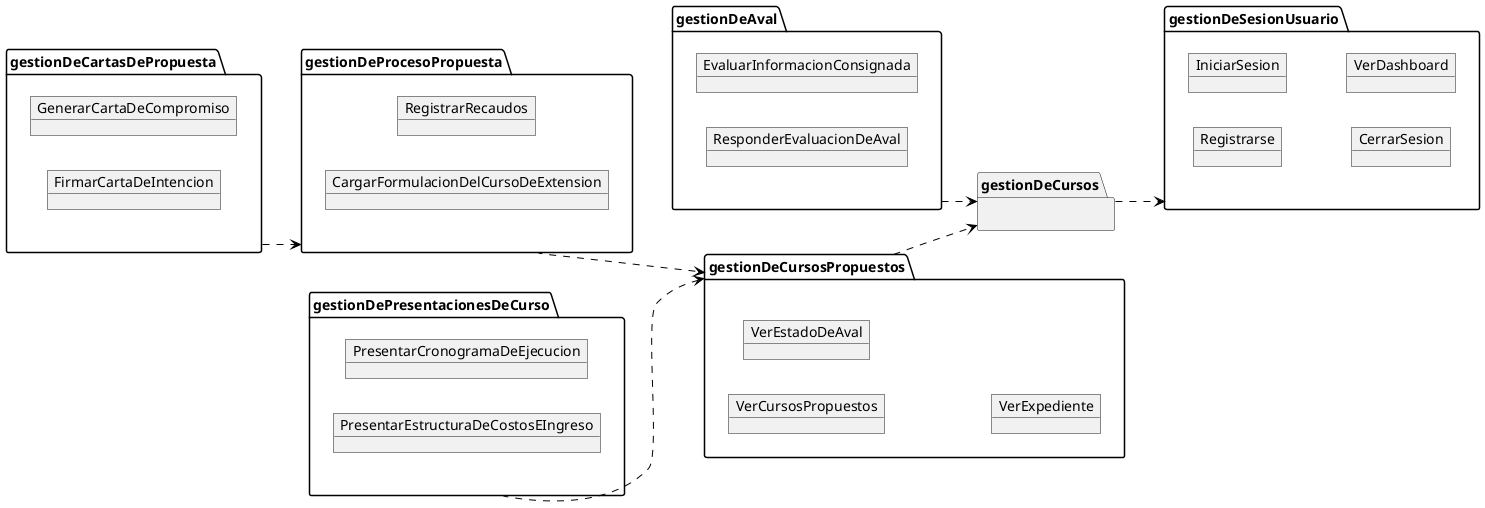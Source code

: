 @startuml DiagramaDePaquetes
left to right direction

package "gestionDeCursos" as G_cursos{
    'object CursoDeExtension
} 

package "gestionDeCursosPropuestos" as G_cursosPropuestos{
    object VerCursosPropuestos
    object VerEstadoDeAval
    object VerExpediente
}

package "gestionDeProcesoPropuesta" as G_propuesta{
    object RegistrarRecaudos
    object CargarFormulacionDelCursoDeExtension
}

package "gestionDePresentacionesDeCurso" as G_presentaciones{
    object PresentarCronogramaDeEjecucion
    object PresentarEstructuraDeCostosEIngreso
}

package "gestionDeAval" as G_aval{
    object EvaluarInformacionConsignada
    object ResponderEvaluacionDeAval
}

package "gestionDeCartasDePropuesta" as G_cartas{
    object GenerarCartaDeCompromiso
    object FirmarCartaDeIntencion
}


package "gestionDeSesionUsuario" as G_user {
    object Registrarse
    object IniciarSesion
    object CerrarSesion
    object VerDashboard
}

G_cursos --> G_user #Black;line.dashed;
G_aval --> G_cursos #Black;line.dashed;
G_cursosPropuestos --> G_cursos #Black;line.dashed;
G_propuesta --> G_cursosPropuestos #Black;line.dashed;
G_cartas --> G_propuesta #Black;line.dashed;
G_presentaciones --> G_cursosPropuestos #Black;line.dashed;
'G_aval --> G_user #Black;line.dashed;
'G_cursosPropuestos ----> G_user #Black;line.dashed;
'G_propuesta ------> G_user #Black;line.dashed;

@enduml